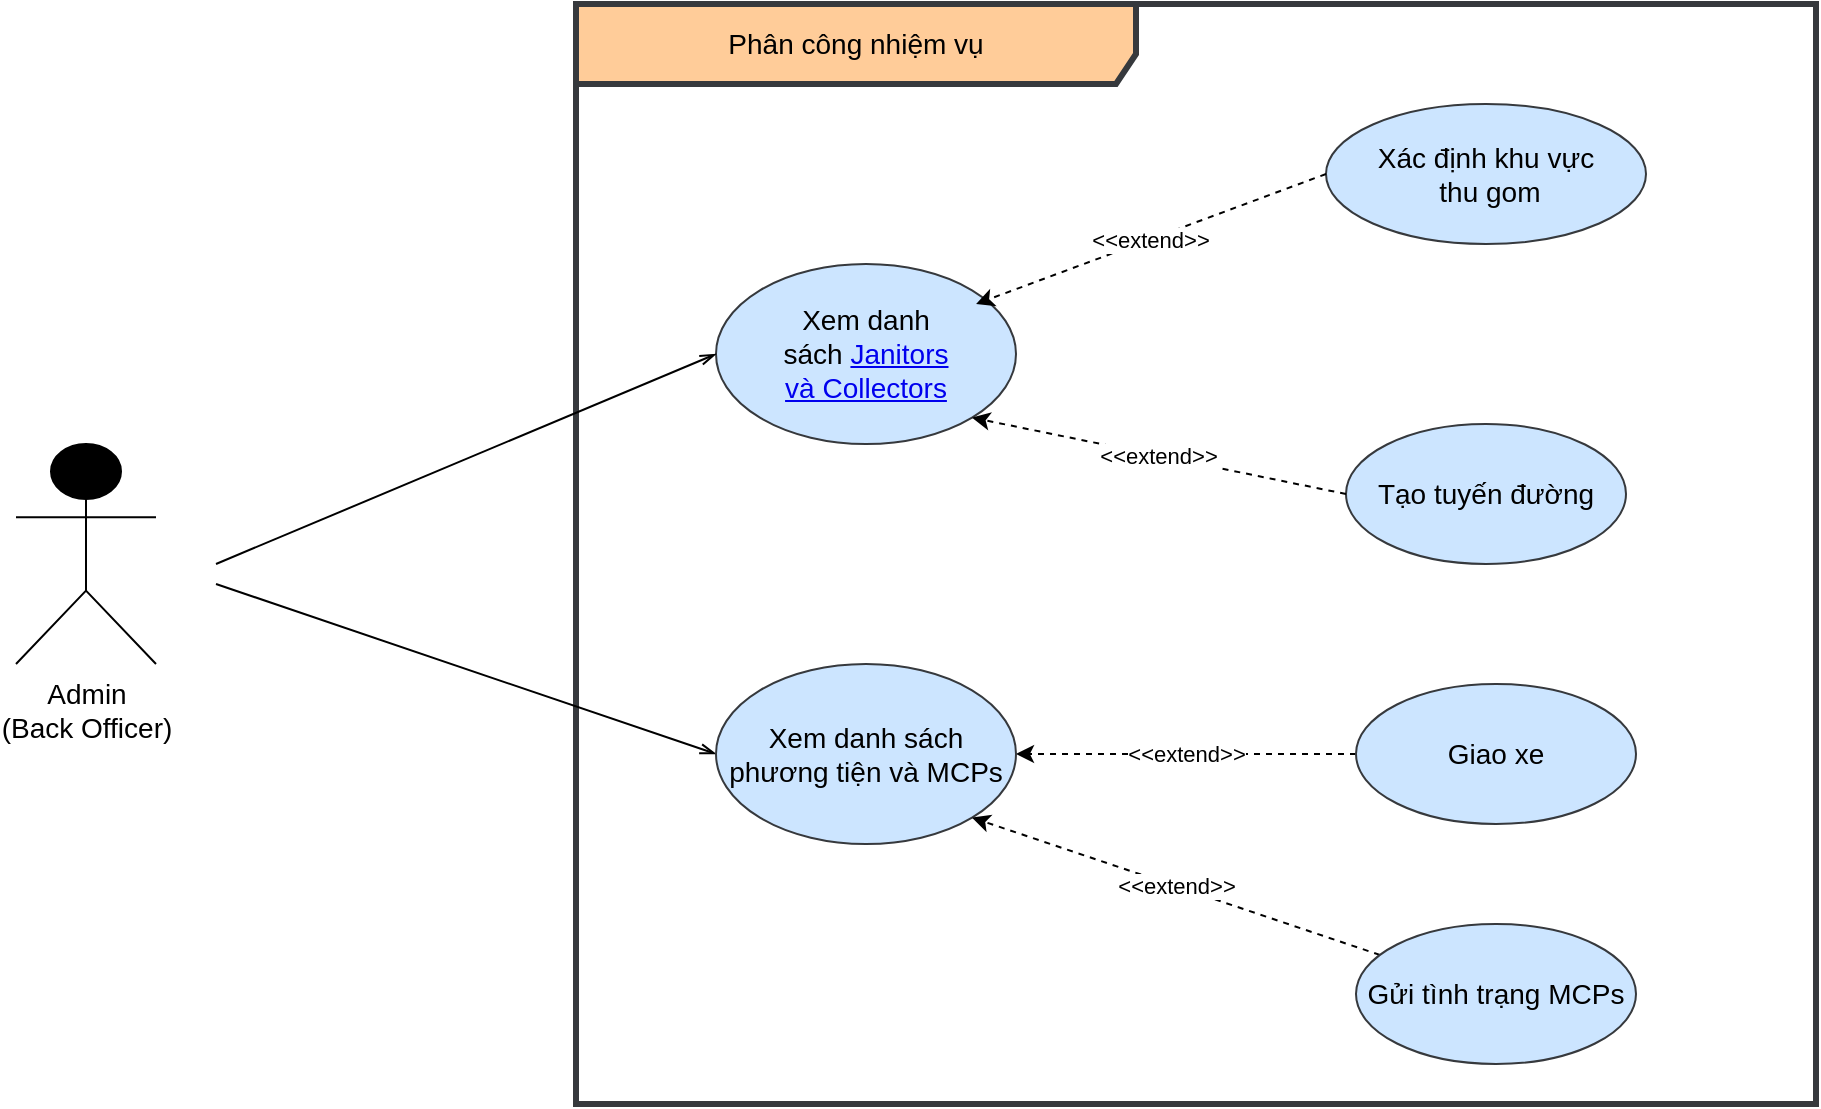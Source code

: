 <mxfile version="20.4.1" type="github">
  <diagram id="GnzRtK2g57-_hA0YiGj8" name="Page-1">
    <mxGraphModel dx="2090" dy="677" grid="1" gridSize="10" guides="1" tooltips="1" connect="1" arrows="1" fold="1" page="1" pageScale="1" pageWidth="850" pageHeight="1100" math="0" shadow="0">
      <root>
        <mxCell id="0" />
        <mxCell id="1" parent="0" />
        <mxCell id="X_tmMsr3wwNKuKBV7P9i-1" value="&lt;font style=&quot;font-size: 14px;&quot;&gt;Admin &lt;br&gt;(&lt;span style=&quot;font-family: Arial, sans-serif;&quot;&gt;Back Officer&lt;/span&gt;)&lt;/font&gt;" style="shape=umlActor;verticalLabelPosition=bottom;verticalAlign=top;html=1;fillColor=#000000;" parent="1" vertex="1">
          <mxGeometry x="-320" y="470" width="70" height="110" as="geometry" />
        </mxCell>
        <mxCell id="X_tmMsr3wwNKuKBV7P9i-2" value="Phân công nhiệm vụ" style="shape=umlFrame;whiteSpace=wrap;html=1;fontSize=14;width=280;height=40;fillColor=#ffcc99;strokeColor=#36393d;strokeWidth=3;gradientColor=none;swimlaneFillColor=default;" parent="1" vertex="1">
          <mxGeometry x="-40" y="250" width="620" height="550" as="geometry" />
        </mxCell>
        <mxCell id="X_tmMsr3wwNKuKBV7P9i-11" value="Tạo tuyến đường" style="ellipse;whiteSpace=wrap;html=1;fontSize=14;fillColor=#cce5ff;strokeColor=#36393d;" parent="1" vertex="1">
          <mxGeometry x="345" y="460" width="140" height="70" as="geometry" />
        </mxCell>
        <mxCell id="X_tmMsr3wwNKuKBV7P9i-28" value="Xem danh sách&amp;nbsp;&lt;a name=&quot;OLE_LINK27&quot;&gt;&lt;span&gt;Janitors&lt;br&gt;và Collectors&lt;/span&gt;&lt;/a&gt;" style="ellipse;whiteSpace=wrap;html=1;fontSize=14;fillColor=#cce5ff;strokeColor=#36393d;" parent="1" vertex="1">
          <mxGeometry x="30" y="380" width="150" height="90" as="geometry" />
        </mxCell>
        <mxCell id="X_tmMsr3wwNKuKBV7P9i-31" value="" style="endArrow=openThin;endFill=0;html=1;rounded=0;fontSize=14;entryX=0;entryY=0.5;entryDx=0;entryDy=0;" parent="1" target="X_tmMsr3wwNKuKBV7P9i-28" edge="1">
          <mxGeometry width="160" relative="1" as="geometry">
            <mxPoint x="-220" y="530" as="sourcePoint" />
            <mxPoint x="60" y="365" as="targetPoint" />
          </mxGeometry>
        </mxCell>
        <mxCell id="mySbkjxmK5nbgQmX_q78-2" value="Xác định khu vực&lt;br&gt;&amp;nbsp;thu gom" style="ellipse;whiteSpace=wrap;html=1;fontSize=14;fillColor=#cce5ff;strokeColor=#36393d;" parent="1" vertex="1">
          <mxGeometry x="335" y="300" width="160" height="70" as="geometry" />
        </mxCell>
        <mxCell id="mySbkjxmK5nbgQmX_q78-3" value="&amp;lt;&amp;lt;extend&amp;gt;&amp;gt;" style="endArrow=classic;html=1;rounded=0;exitX=0;exitY=0.5;exitDx=0;exitDy=0;dashed=1;entryX=0.867;entryY=0.222;entryDx=0;entryDy=0;entryPerimeter=0;" parent="1" source="mySbkjxmK5nbgQmX_q78-2" target="X_tmMsr3wwNKuKBV7P9i-28" edge="1">
          <mxGeometry width="50" height="50" relative="1" as="geometry">
            <mxPoint x="170" y="560" as="sourcePoint" />
            <mxPoint x="170" y="400" as="targetPoint" />
          </mxGeometry>
        </mxCell>
        <mxCell id="yEgqm08h6hPiLksumuzD-4" value="&amp;lt;&amp;lt;extend&amp;gt;&amp;gt;" style="endArrow=classic;html=1;rounded=0;entryX=1;entryY=0.5;entryDx=0;entryDy=0;exitX=0;exitY=0.5;exitDx=0;exitDy=0;dashed=1;" parent="1" source="LrnH2bmJAiJrqHN9fv6w-10" target="LrnH2bmJAiJrqHN9fv6w-8" edge="1">
          <mxGeometry width="50" height="50" relative="1" as="geometry">
            <mxPoint x="640.0" y="675" as="sourcePoint" />
            <mxPoint x="280.005" y="379.492" as="targetPoint" />
          </mxGeometry>
        </mxCell>
        <mxCell id="LrnH2bmJAiJrqHN9fv6w-4" value="&amp;lt;&amp;lt;extend&amp;gt;&amp;gt;" style="endArrow=classic;html=1;rounded=0;exitX=0;exitY=0.5;exitDx=0;exitDy=0;dashed=1;entryX=1;entryY=1;entryDx=0;entryDy=0;" edge="1" parent="1" source="X_tmMsr3wwNKuKBV7P9i-11" target="X_tmMsr3wwNKuKBV7P9i-28">
          <mxGeometry width="50" height="50" relative="1" as="geometry">
            <mxPoint x="610.0" y="375" as="sourcePoint" />
            <mxPoint x="450" y="390" as="targetPoint" />
          </mxGeometry>
        </mxCell>
        <mxCell id="LrnH2bmJAiJrqHN9fv6w-7" value="" style="endArrow=openThin;endFill=0;html=1;rounded=0;fontSize=14;entryX=0;entryY=0.5;entryDx=0;entryDy=0;" edge="1" parent="1" target="LrnH2bmJAiJrqHN9fv6w-8">
          <mxGeometry width="160" relative="1" as="geometry">
            <mxPoint x="-220" y="540" as="sourcePoint" />
            <mxPoint x="70" y="645" as="targetPoint" />
          </mxGeometry>
        </mxCell>
        <mxCell id="LrnH2bmJAiJrqHN9fv6w-8" value="Xem danh sách phương tiện và MCPs" style="ellipse;whiteSpace=wrap;html=1;fontSize=14;fillColor=#cce5ff;strokeColor=#36393d;" vertex="1" parent="1">
          <mxGeometry x="30" y="580" width="150" height="90" as="geometry" />
        </mxCell>
        <mxCell id="LrnH2bmJAiJrqHN9fv6w-9" value="&amp;lt;&amp;lt;extend&amp;gt;&amp;gt;" style="endArrow=classic;html=1;rounded=0;dashed=1;entryX=1;entryY=1;entryDx=0;entryDy=0;" edge="1" parent="1" source="LrnH2bmJAiJrqHN9fv6w-11" target="LrnH2bmJAiJrqHN9fv6w-8">
          <mxGeometry width="50" height="50" relative="1" as="geometry">
            <mxPoint x="510" y="750" as="sourcePoint" />
            <mxPoint x="180" y="765" as="targetPoint" />
          </mxGeometry>
        </mxCell>
        <mxCell id="LrnH2bmJAiJrqHN9fv6w-10" value="Giao xe" style="ellipse;whiteSpace=wrap;html=1;fontSize=14;fillColor=#cce5ff;strokeColor=#36393d;" vertex="1" parent="1">
          <mxGeometry x="350" y="590" width="140" height="70" as="geometry" />
        </mxCell>
        <mxCell id="LrnH2bmJAiJrqHN9fv6w-11" value="Gửi tình trạng MCPs" style="ellipse;whiteSpace=wrap;html=1;fontSize=14;fillColor=#cce5ff;strokeColor=#36393d;" vertex="1" parent="1">
          <mxGeometry x="350" y="710" width="140" height="70" as="geometry" />
        </mxCell>
      </root>
    </mxGraphModel>
  </diagram>
</mxfile>
